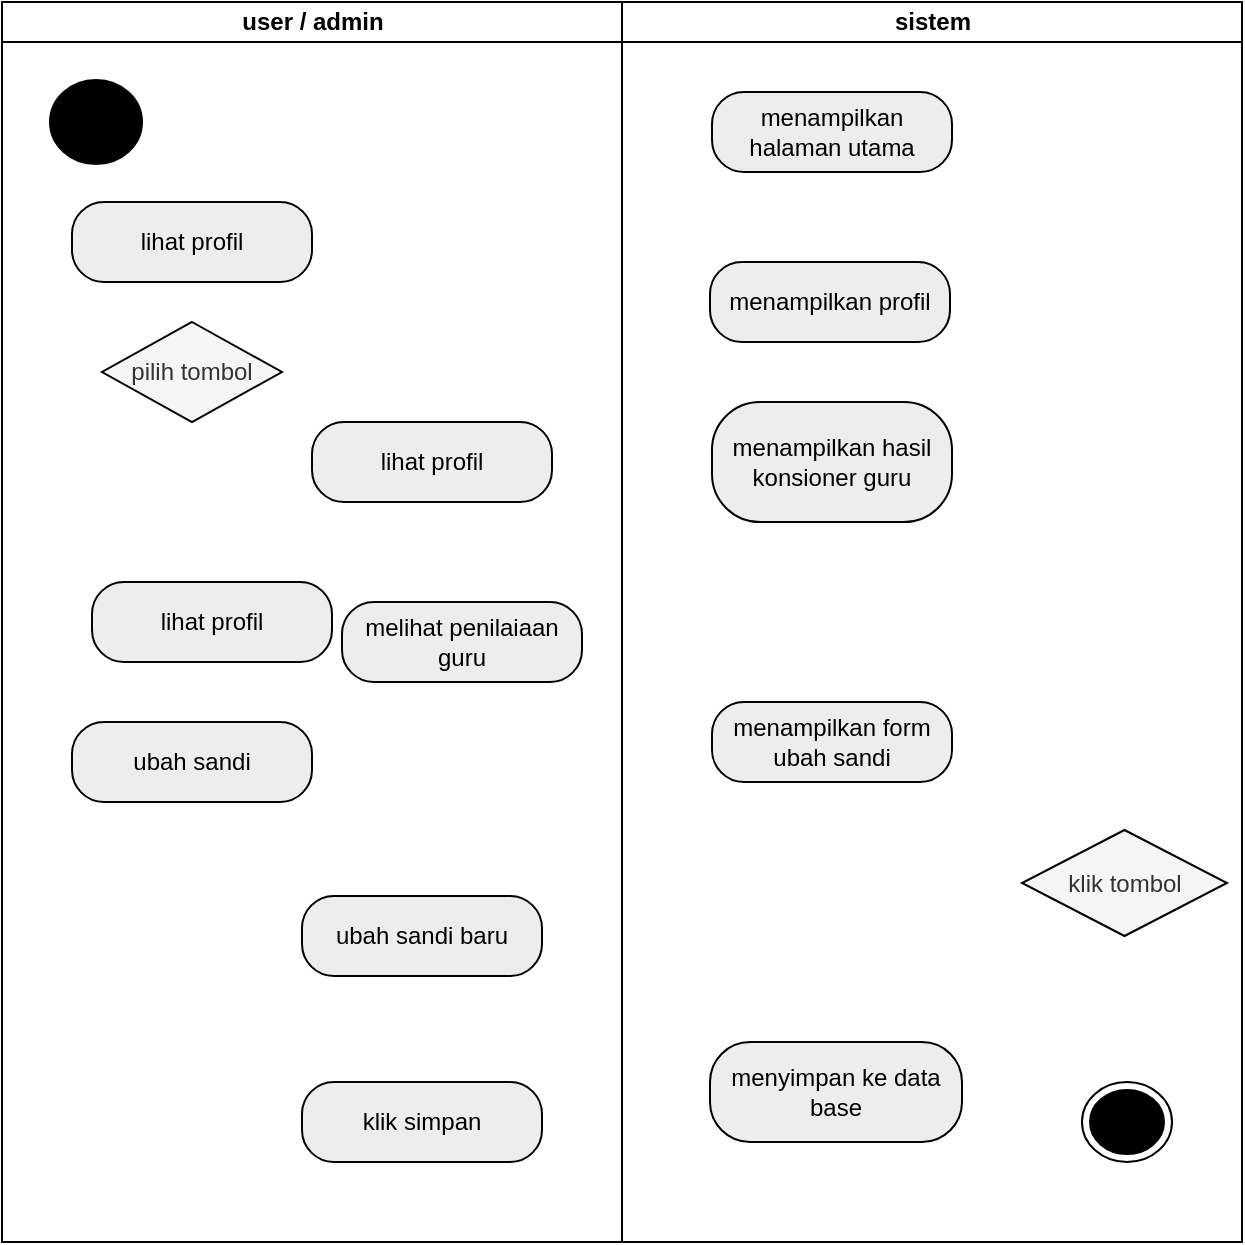 <mxfile version="24.2.1" type="github">
  <diagram id="IdidUky-KIUyR3QSsNpe" name="Halaman-2">
    <mxGraphModel dx="866" dy="2839" grid="1" gridSize="10" guides="1" tooltips="1" connect="1" arrows="1" fold="1" page="1" pageScale="1" pageWidth="827" pageHeight="1169" math="0" shadow="0">
      <root>
        <mxCell id="0" />
        <mxCell id="1" parent="0" />
        <mxCell id="Gs3XBOLRb-tRDfCd1acK-1" value="sistem" style="swimlane;startSize=20;html=1;" parent="1" vertex="1">
          <mxGeometry x="370" y="-2220" width="310" height="620" as="geometry" />
        </mxCell>
        <mxCell id="Gs3XBOLRb-tRDfCd1acK-2" value="menampilkan halaman utama" style="rounded=1;whiteSpace=wrap;html=1;arcSize=40;fontColor=#000000;fillColor=#ededed;strokeColor=#000000;" parent="Gs3XBOLRb-tRDfCd1acK-1" vertex="1">
          <mxGeometry x="45" y="45" width="120" height="40" as="geometry" />
        </mxCell>
        <mxCell id="Gs3XBOLRb-tRDfCd1acK-4" value="menampilkan profil" style="rounded=1;whiteSpace=wrap;html=1;arcSize=40;fontColor=#000000;fillColor=#ededed;strokeColor=#000000;" parent="Gs3XBOLRb-tRDfCd1acK-1" vertex="1">
          <mxGeometry x="44" y="130" width="120" height="40" as="geometry" />
        </mxCell>
        <mxCell id="Gs3XBOLRb-tRDfCd1acK-6" value="menampilkan form ubah sandi" style="rounded=1;whiteSpace=wrap;html=1;arcSize=40;fontColor=#000000;fillColor=#ededed;strokeColor=#000000;" parent="Gs3XBOLRb-tRDfCd1acK-1" vertex="1">
          <mxGeometry x="45" y="350" width="120" height="40" as="geometry" />
        </mxCell>
        <mxCell id="Gs3XBOLRb-tRDfCd1acK-8" value="klik tombol" style="rhombus;whiteSpace=wrap;html=1;fillColor=#f5f5f5;fontColor=#333333;strokeColor=#000000;" parent="Gs3XBOLRb-tRDfCd1acK-1" vertex="1">
          <mxGeometry x="200" y="414" width="102.5" height="53" as="geometry" />
        </mxCell>
        <mxCell id="Gs3XBOLRb-tRDfCd1acK-9" value="" style="ellipse;html=1;shape=endState;fillColor=#000000;strokeColor=#000000;" parent="Gs3XBOLRb-tRDfCd1acK-1" vertex="1">
          <mxGeometry x="230" y="540" width="45" height="40" as="geometry" />
        </mxCell>
        <mxCell id="zH55t5bICsKzoF4n63Ts-15" value="menampilkan hasil konsioner guru" style="rounded=1;whiteSpace=wrap;html=1;arcSize=40;fontColor=#000000;fillColor=#ededed;strokeColor=#000000;" parent="Gs3XBOLRb-tRDfCd1acK-1" vertex="1">
          <mxGeometry x="45" y="200" width="120" height="60" as="geometry" />
        </mxCell>
        <mxCell id="zH55t5bICsKzoF4n63Ts-16" value="menyimpan ke data base" style="rounded=1;whiteSpace=wrap;html=1;arcSize=40;fontColor=#000000;fillColor=#ededed;strokeColor=#000000;" parent="Gs3XBOLRb-tRDfCd1acK-1" vertex="1">
          <mxGeometry x="44" y="520" width="126" height="50" as="geometry" />
        </mxCell>
        <mxCell id="zH55t5bICsKzoF4n63Ts-1" value="user / admin" style="swimlane;startSize=20;html=1;" parent="1" vertex="1">
          <mxGeometry x="60" y="-2220" width="310" height="620" as="geometry" />
        </mxCell>
        <mxCell id="zH55t5bICsKzoF4n63Ts-3" value="" style="ellipse;html=1;shape=startState;fillColor=#000000;strokeColor=#000000;" parent="zH55t5bICsKzoF4n63Ts-1" vertex="1">
          <mxGeometry x="20" y="35" width="54" height="50" as="geometry" />
        </mxCell>
        <mxCell id="zH55t5bICsKzoF4n63Ts-5" value="lihat profil" style="rounded=1;whiteSpace=wrap;html=1;arcSize=40;fontColor=#000000;fillColor=#ededed;strokeColor=#000000;" parent="zH55t5bICsKzoF4n63Ts-1" vertex="1">
          <mxGeometry x="35" y="100" width="120" height="40" as="geometry" />
        </mxCell>
        <mxCell id="zH55t5bICsKzoF4n63Ts-6" value="ubah sandi baru" style="rounded=1;whiteSpace=wrap;html=1;arcSize=40;fontColor=#000000;fillColor=#ededed;strokeColor=#000000;" parent="zH55t5bICsKzoF4n63Ts-1" vertex="1">
          <mxGeometry x="150" y="447" width="120" height="40" as="geometry" />
        </mxCell>
        <mxCell id="zH55t5bICsKzoF4n63Ts-7" value="melihat penilaiaan guru" style="rounded=1;whiteSpace=wrap;html=1;arcSize=40;fontColor=#000000;fillColor=#ededed;strokeColor=#000000;" parent="zH55t5bICsKzoF4n63Ts-1" vertex="1">
          <mxGeometry x="170" y="300" width="120" height="40" as="geometry" />
        </mxCell>
        <mxCell id="zH55t5bICsKzoF4n63Ts-8" value="ubah sandi" style="rounded=1;whiteSpace=wrap;html=1;arcSize=40;fontColor=#000000;fillColor=#ededed;strokeColor=#000000;" parent="zH55t5bICsKzoF4n63Ts-1" vertex="1">
          <mxGeometry x="35" y="360" width="120" height="40" as="geometry" />
        </mxCell>
        <mxCell id="zH55t5bICsKzoF4n63Ts-11" value="klik simpan" style="rounded=1;whiteSpace=wrap;html=1;arcSize=40;fontColor=#000000;fillColor=#ededed;strokeColor=#000000;" parent="zH55t5bICsKzoF4n63Ts-1" vertex="1">
          <mxGeometry x="150" y="540" width="120" height="40" as="geometry" />
        </mxCell>
        <mxCell id="zH55t5bICsKzoF4n63Ts-13" value="pilih tombol" style="rhombus;whiteSpace=wrap;html=1;fillColor=#f5f5f5;fontColor=#333333;strokeColor=#000000;" parent="zH55t5bICsKzoF4n63Ts-1" vertex="1">
          <mxGeometry x="50" y="160" width="90" height="50" as="geometry" />
        </mxCell>
        <mxCell id="XiZk2OQl7-sErzsV6tRc-1" value="lihat profil" style="rounded=1;whiteSpace=wrap;html=1;arcSize=40;fontColor=#000000;fillColor=#ededed;strokeColor=#000000;" vertex="1" parent="zH55t5bICsKzoF4n63Ts-1">
          <mxGeometry x="155" y="210" width="120" height="40" as="geometry" />
        </mxCell>
        <mxCell id="XiZk2OQl7-sErzsV6tRc-2" value="lihat profil" style="rounded=1;whiteSpace=wrap;html=1;arcSize=40;fontColor=#000000;fillColor=#ededed;strokeColor=#000000;" vertex="1" parent="1">
          <mxGeometry x="105" y="-1930" width="120" height="40" as="geometry" />
        </mxCell>
      </root>
    </mxGraphModel>
  </diagram>
</mxfile>
